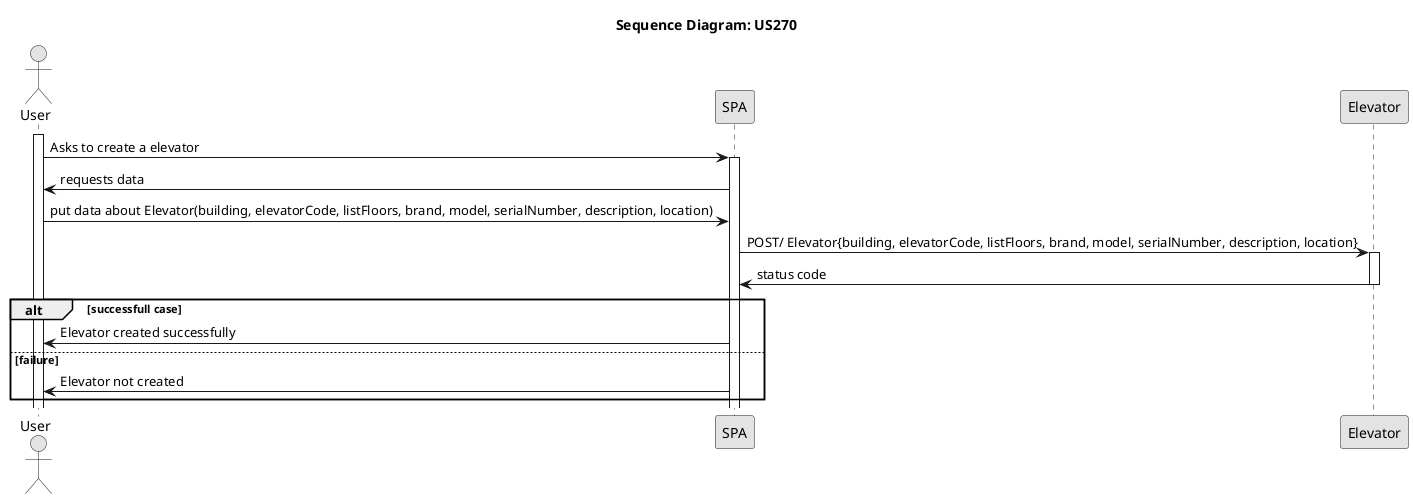 @startuml

skinparam Monochrome true
skinparam PackageStyle rectangle
skinparam Shadowing false

title Sequence Diagram: US270

actor "User" as User
participant "SPA" as SPA
participant "Elevator" as Elevator

activate User

User -> SPA : Asks to create a elevator
activate SPA
SPA -> User: requests data
User -> SPA: put data about Elevator(building, elevatorCode, listFloors, brand, model, serialNumber, description, location)

SPA -> Elevator: POST/ Elevator{building, elevatorCode, listFloors, brand, model, serialNumber, description, location}
activate Elevator
Elevator -> SPA: status code
deactivate

alt successfull case
SPA -> User: Elevator created successfully
else failure
SPA -> User: Elevator not created
end

@enduml